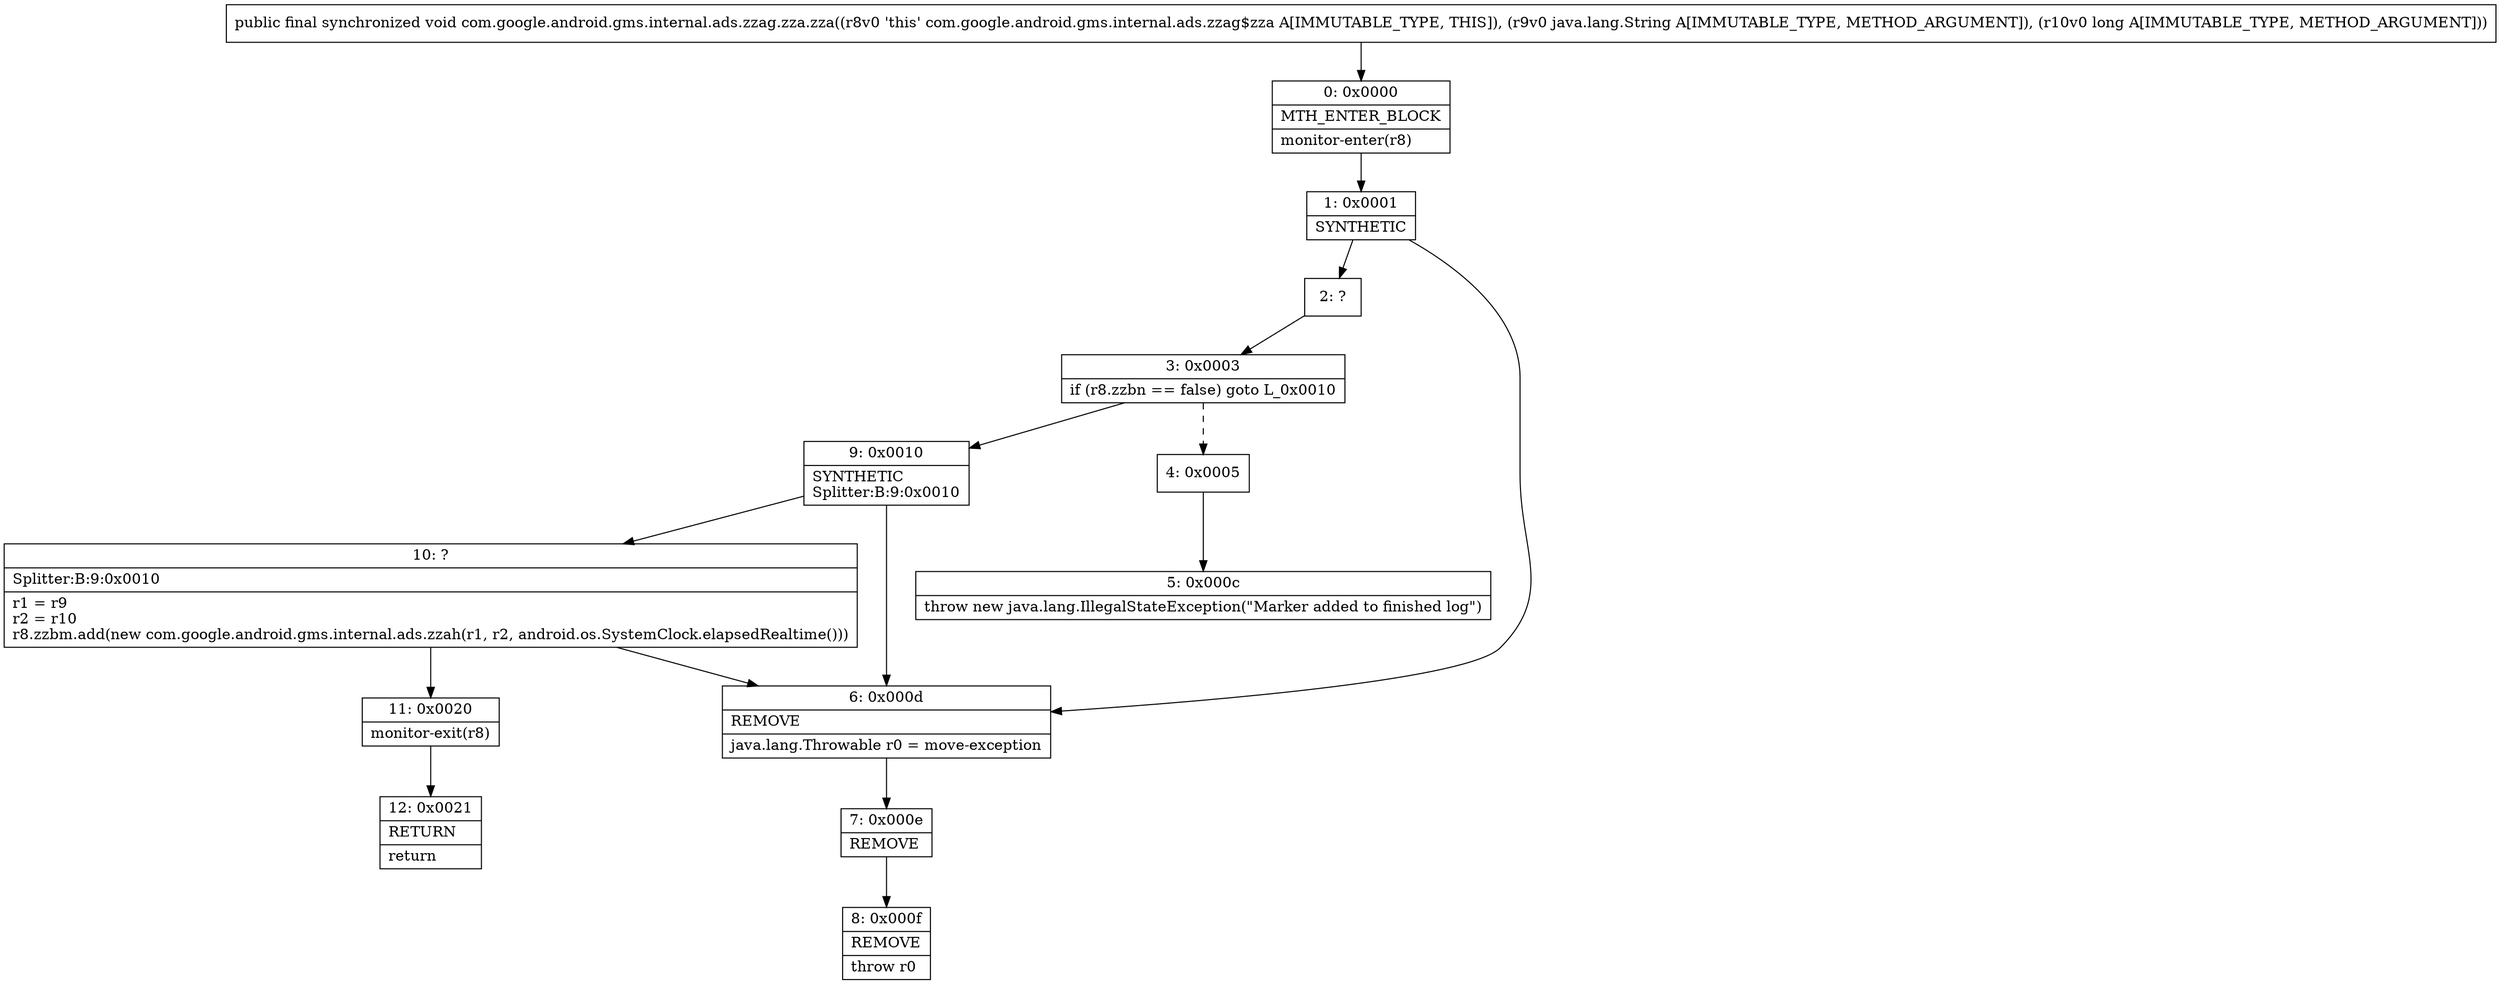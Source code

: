 digraph "CFG forcom.google.android.gms.internal.ads.zzag.zza.zza(Ljava\/lang\/String;J)V" {
Node_0 [shape=record,label="{0\:\ 0x0000|MTH_ENTER_BLOCK\l|monitor\-enter(r8)\l}"];
Node_1 [shape=record,label="{1\:\ 0x0001|SYNTHETIC\l}"];
Node_2 [shape=record,label="{2\:\ ?}"];
Node_3 [shape=record,label="{3\:\ 0x0003|if (r8.zzbn == false) goto L_0x0010\l}"];
Node_4 [shape=record,label="{4\:\ 0x0005}"];
Node_5 [shape=record,label="{5\:\ 0x000c|throw new java.lang.IllegalStateException(\"Marker added to finished log\")\l}"];
Node_6 [shape=record,label="{6\:\ 0x000d|REMOVE\l|java.lang.Throwable r0 = move\-exception\l}"];
Node_7 [shape=record,label="{7\:\ 0x000e|REMOVE\l}"];
Node_8 [shape=record,label="{8\:\ 0x000f|REMOVE\l|throw r0\l}"];
Node_9 [shape=record,label="{9\:\ 0x0010|SYNTHETIC\lSplitter:B:9:0x0010\l}"];
Node_10 [shape=record,label="{10\:\ ?|Splitter:B:9:0x0010\l|r1 = r9\lr2 = r10\lr8.zzbm.add(new com.google.android.gms.internal.ads.zzah(r1, r2, android.os.SystemClock.elapsedRealtime()))\l}"];
Node_11 [shape=record,label="{11\:\ 0x0020|monitor\-exit(r8)\l}"];
Node_12 [shape=record,label="{12\:\ 0x0021|RETURN\l|return\l}"];
MethodNode[shape=record,label="{public final synchronized void com.google.android.gms.internal.ads.zzag.zza.zza((r8v0 'this' com.google.android.gms.internal.ads.zzag$zza A[IMMUTABLE_TYPE, THIS]), (r9v0 java.lang.String A[IMMUTABLE_TYPE, METHOD_ARGUMENT]), (r10v0 long A[IMMUTABLE_TYPE, METHOD_ARGUMENT])) }"];
MethodNode -> Node_0;
Node_0 -> Node_1;
Node_1 -> Node_2;
Node_1 -> Node_6;
Node_2 -> Node_3;
Node_3 -> Node_4[style=dashed];
Node_3 -> Node_9;
Node_4 -> Node_5;
Node_6 -> Node_7;
Node_7 -> Node_8;
Node_9 -> Node_10;
Node_9 -> Node_6;
Node_10 -> Node_11;
Node_10 -> Node_6;
Node_11 -> Node_12;
}

